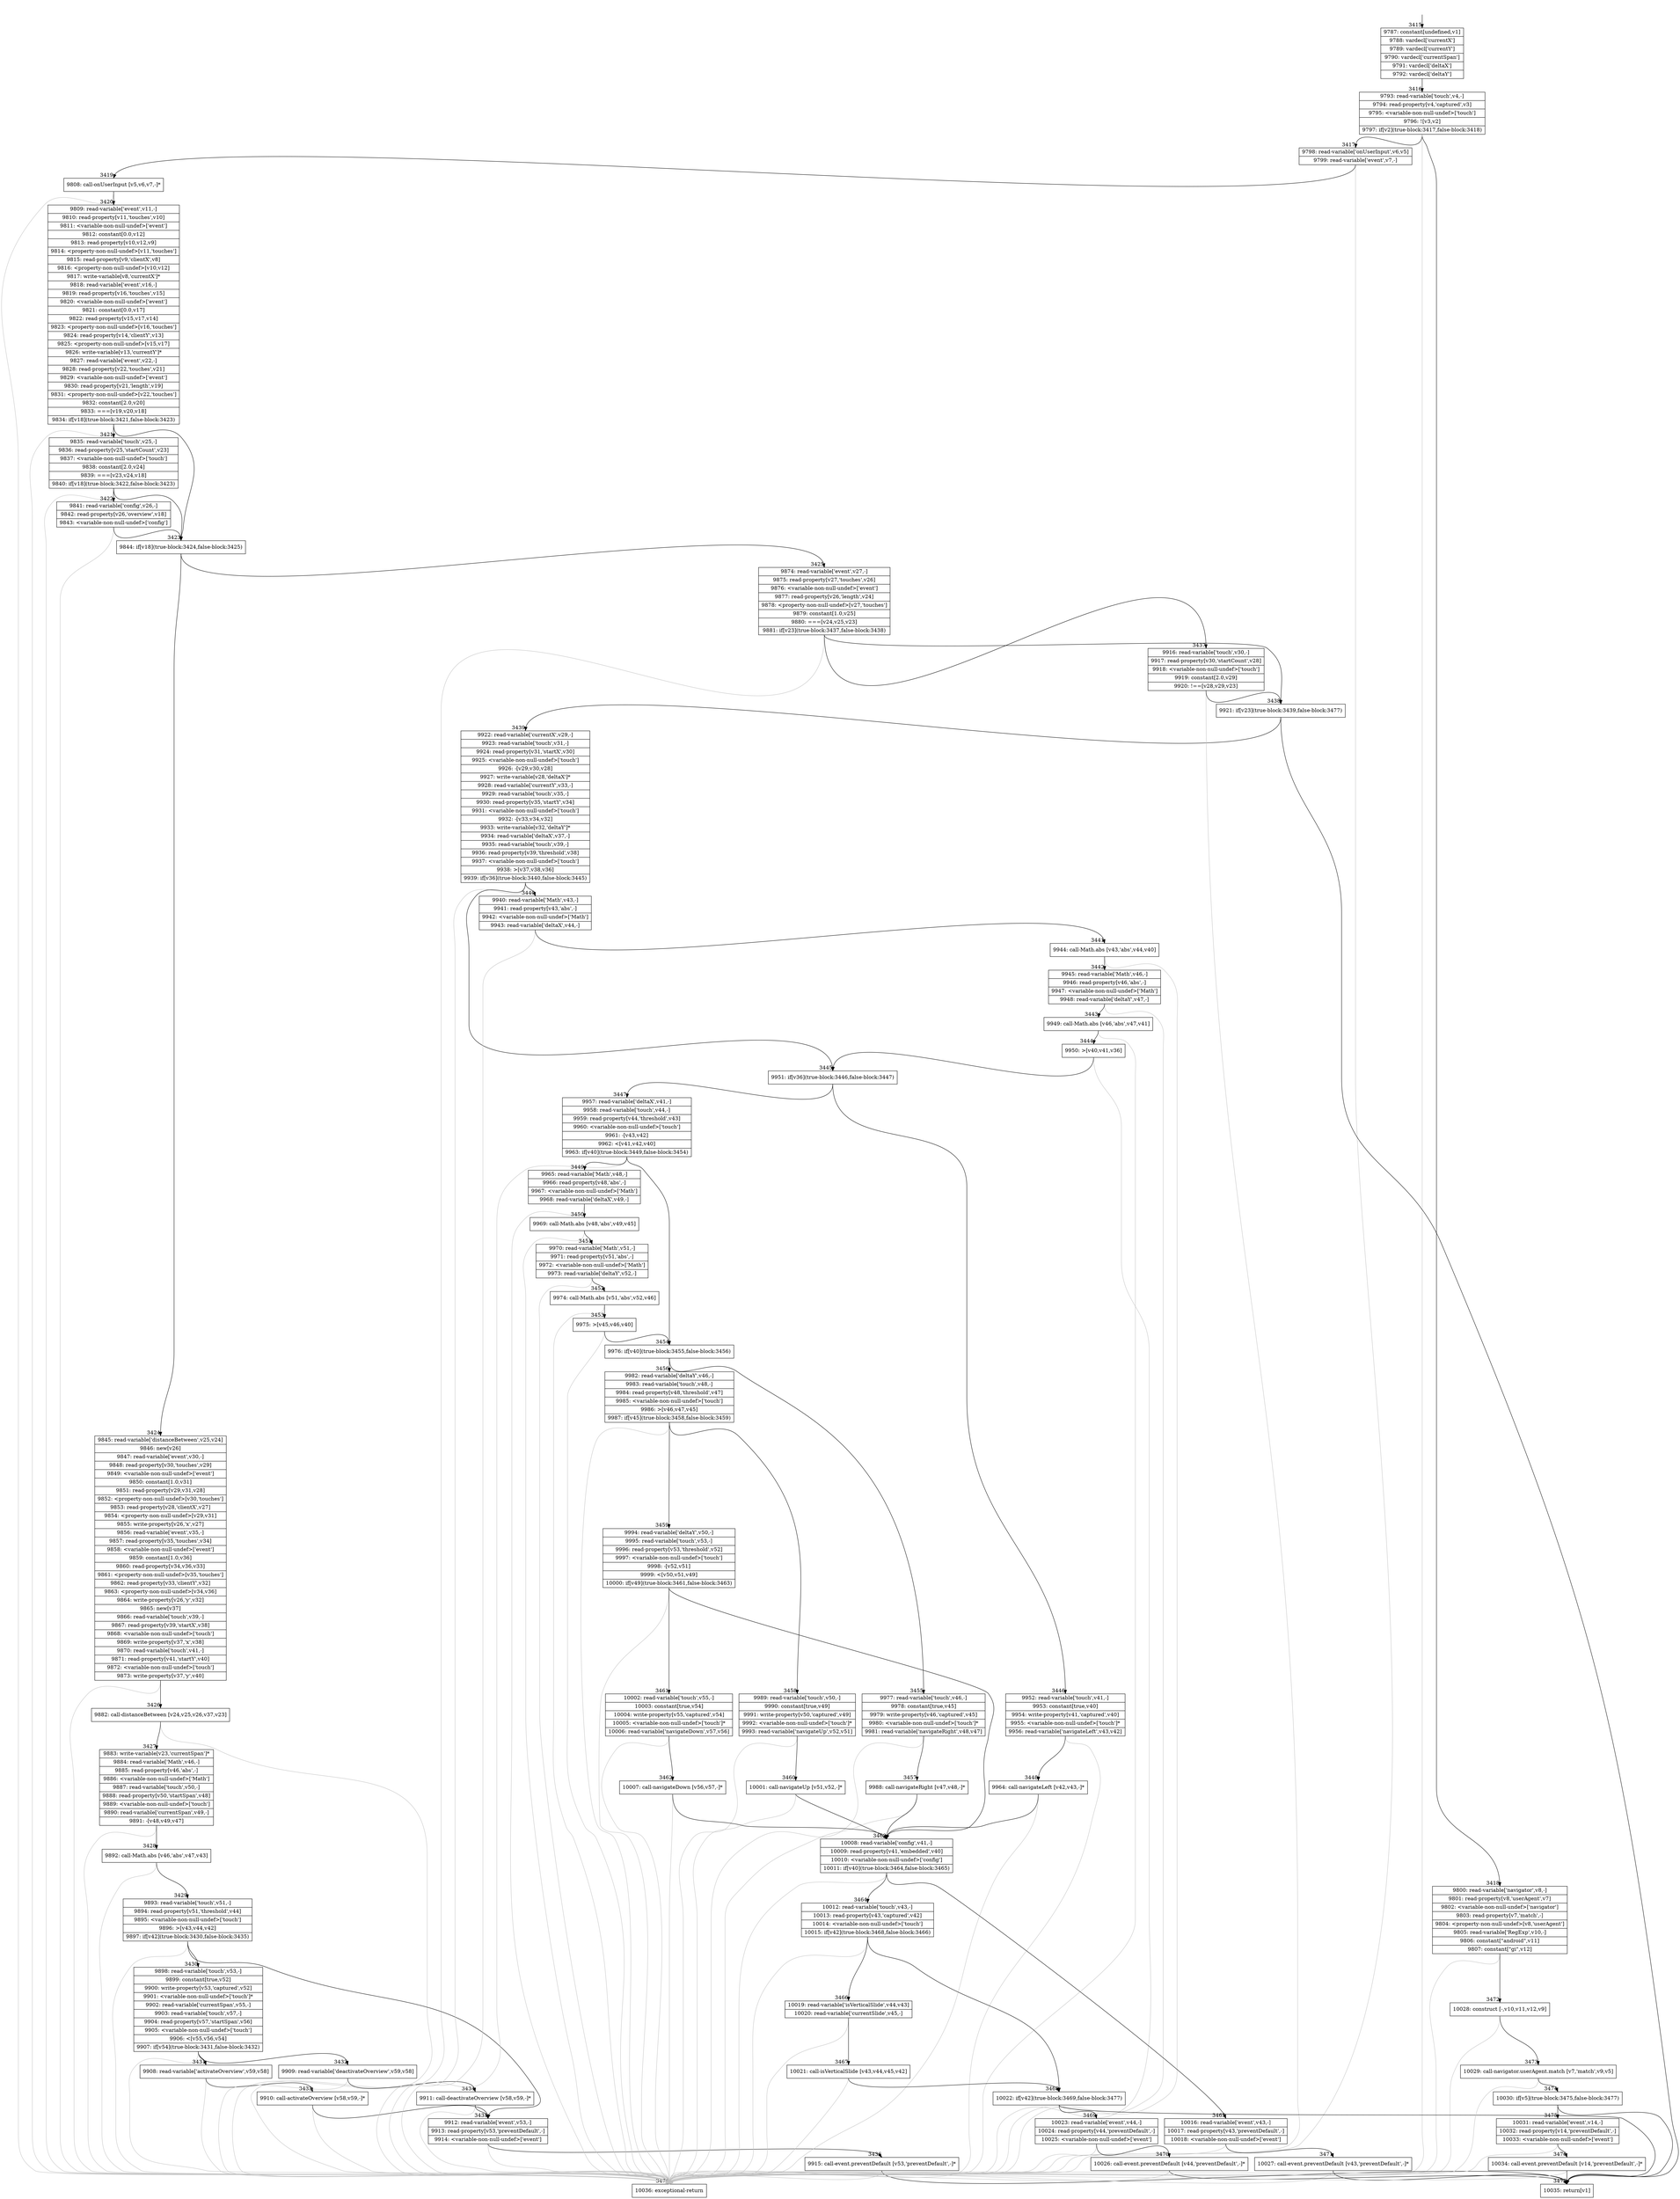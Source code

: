 digraph {
rankdir="TD"
BB_entry197[shape=none,label=""];
BB_entry197 -> BB3415 [tailport=s, headport=n, headlabel="    3415"]
BB3415 [shape=record label="{9787: constant[undefined,v1]|9788: vardecl['currentX']|9789: vardecl['currentY']|9790: vardecl['currentSpan']|9791: vardecl['deltaX']|9792: vardecl['deltaY']}" ] 
BB3415 -> BB3416 [tailport=s, headport=n, headlabel="      3416"]
BB3416 [shape=record label="{9793: read-variable['touch',v4,-]|9794: read-property[v4,'captured',v3]|9795: \<variable-non-null-undef\>['touch']|9796: ![v3,v2]|9797: if[v2](true-block:3417,false-block:3418)}" ] 
BB3416 -> BB3417 [tailport=s, headport=n, headlabel="      3417"]
BB3416 -> BB3418 [tailport=s, headport=n, headlabel="      3418"]
BB3416 -> BB3478 [tailport=s, headport=n, color=gray, headlabel="      3478"]
BB3417 [shape=record label="{9798: read-variable['onUserInput',v6,v5]|9799: read-variable['event',v7,-]}" ] 
BB3417 -> BB3419 [tailport=s, headport=n, headlabel="      3419"]
BB3417 -> BB3478 [tailport=s, headport=n, color=gray]
BB3418 [shape=record label="{9800: read-variable['navigator',v8,-]|9801: read-property[v8,'userAgent',v7]|9802: \<variable-non-null-undef\>['navigator']|9803: read-property[v7,'match',-]|9804: \<property-non-null-undef\>[v8,'userAgent']|9805: read-variable['RegExp',v10,-]|9806: constant[\"android\",v11]|9807: constant[\"gi\",v12]}" ] 
BB3418 -> BB3472 [tailport=s, headport=n, headlabel="      3472"]
BB3418 -> BB3478 [tailport=s, headport=n, color=gray]
BB3419 [shape=record label="{9808: call-onUserInput [v5,v6,v7,-]*}" ] 
BB3419 -> BB3420 [tailport=s, headport=n, headlabel="      3420"]
BB3419 -> BB3478 [tailport=s, headport=n, color=gray]
BB3420 [shape=record label="{9809: read-variable['event',v11,-]|9810: read-property[v11,'touches',v10]|9811: \<variable-non-null-undef\>['event']|9812: constant[0.0,v12]|9813: read-property[v10,v12,v9]|9814: \<property-non-null-undef\>[v11,'touches']|9815: read-property[v9,'clientX',v8]|9816: \<property-non-null-undef\>[v10,v12]|9817: write-variable[v8,'currentX']*|9818: read-variable['event',v16,-]|9819: read-property[v16,'touches',v15]|9820: \<variable-non-null-undef\>['event']|9821: constant[0.0,v17]|9822: read-property[v15,v17,v14]|9823: \<property-non-null-undef\>[v16,'touches']|9824: read-property[v14,'clientY',v13]|9825: \<property-non-null-undef\>[v15,v17]|9826: write-variable[v13,'currentY']*|9827: read-variable['event',v22,-]|9828: read-property[v22,'touches',v21]|9829: \<variable-non-null-undef\>['event']|9830: read-property[v21,'length',v19]|9831: \<property-non-null-undef\>[v22,'touches']|9832: constant[2.0,v20]|9833: ===[v19,v20,v18]|9834: if[v18](true-block:3421,false-block:3423)}" ] 
BB3420 -> BB3423 [tailport=s, headport=n, headlabel="      3423"]
BB3420 -> BB3421 [tailport=s, headport=n, headlabel="      3421"]
BB3420 -> BB3478 [tailport=s, headport=n, color=gray]
BB3421 [shape=record label="{9835: read-variable['touch',v25,-]|9836: read-property[v25,'startCount',v23]|9837: \<variable-non-null-undef\>['touch']|9838: constant[2.0,v24]|9839: ===[v23,v24,v18]|9840: if[v18](true-block:3422,false-block:3423)}" ] 
BB3421 -> BB3423 [tailport=s, headport=n]
BB3421 -> BB3422 [tailport=s, headport=n, headlabel="      3422"]
BB3421 -> BB3478 [tailport=s, headport=n, color=gray]
BB3422 [shape=record label="{9841: read-variable['config',v26,-]|9842: read-property[v26,'overview',v18]|9843: \<variable-non-null-undef\>['config']}" ] 
BB3422 -> BB3423 [tailport=s, headport=n]
BB3422 -> BB3478 [tailport=s, headport=n, color=gray]
BB3423 [shape=record label="{9844: if[v18](true-block:3424,false-block:3425)}" ] 
BB3423 -> BB3424 [tailport=s, headport=n, headlabel="      3424"]
BB3423 -> BB3425 [tailport=s, headport=n, headlabel="      3425"]
BB3424 [shape=record label="{9845: read-variable['distanceBetween',v25,v24]|9846: new[v26]|9847: read-variable['event',v30,-]|9848: read-property[v30,'touches',v29]|9849: \<variable-non-null-undef\>['event']|9850: constant[1.0,v31]|9851: read-property[v29,v31,v28]|9852: \<property-non-null-undef\>[v30,'touches']|9853: read-property[v28,'clientX',v27]|9854: \<property-non-null-undef\>[v29,v31]|9855: write-property[v26,'x',v27]|9856: read-variable['event',v35,-]|9857: read-property[v35,'touches',v34]|9858: \<variable-non-null-undef\>['event']|9859: constant[1.0,v36]|9860: read-property[v34,v36,v33]|9861: \<property-non-null-undef\>[v35,'touches']|9862: read-property[v33,'clientY',v32]|9863: \<property-non-null-undef\>[v34,v36]|9864: write-property[v26,'y',v32]|9865: new[v37]|9866: read-variable['touch',v39,-]|9867: read-property[v39,'startX',v38]|9868: \<variable-non-null-undef\>['touch']|9869: write-property[v37,'x',v38]|9870: read-variable['touch',v41,-]|9871: read-property[v41,'startY',v40]|9872: \<variable-non-null-undef\>['touch']|9873: write-property[v37,'y',v40]}" ] 
BB3424 -> BB3426 [tailport=s, headport=n, headlabel="      3426"]
BB3424 -> BB3478 [tailport=s, headport=n, color=gray]
BB3425 [shape=record label="{9874: read-variable['event',v27,-]|9875: read-property[v27,'touches',v26]|9876: \<variable-non-null-undef\>['event']|9877: read-property[v26,'length',v24]|9878: \<property-non-null-undef\>[v27,'touches']|9879: constant[1.0,v25]|9880: ===[v24,v25,v23]|9881: if[v23](true-block:3437,false-block:3438)}" ] 
BB3425 -> BB3438 [tailport=s, headport=n, headlabel="      3438"]
BB3425 -> BB3437 [tailport=s, headport=n, headlabel="      3437"]
BB3425 -> BB3478 [tailport=s, headport=n, color=gray]
BB3426 [shape=record label="{9882: call-distanceBetween [v24,v25,v26,v37,v23]}" ] 
BB3426 -> BB3427 [tailport=s, headport=n, headlabel="      3427"]
BB3426 -> BB3478 [tailport=s, headport=n, color=gray]
BB3427 [shape=record label="{9883: write-variable[v23,'currentSpan']*|9884: read-variable['Math',v46,-]|9885: read-property[v46,'abs',-]|9886: \<variable-non-null-undef\>['Math']|9887: read-variable['touch',v50,-]|9888: read-property[v50,'startSpan',v48]|9889: \<variable-non-null-undef\>['touch']|9890: read-variable['currentSpan',v49,-]|9891: -[v48,v49,v47]}" ] 
BB3427 -> BB3428 [tailport=s, headport=n, headlabel="      3428"]
BB3427 -> BB3478 [tailport=s, headport=n, color=gray]
BB3428 [shape=record label="{9892: call-Math.abs [v46,'abs',v47,v43]}" ] 
BB3428 -> BB3429 [tailport=s, headport=n, headlabel="      3429"]
BB3428 -> BB3478 [tailport=s, headport=n, color=gray]
BB3429 [shape=record label="{9893: read-variable['touch',v51,-]|9894: read-property[v51,'threshold',v44]|9895: \<variable-non-null-undef\>['touch']|9896: \>[v43,v44,v42]|9897: if[v42](true-block:3430,false-block:3435)}" ] 
BB3429 -> BB3430 [tailport=s, headport=n, headlabel="      3430"]
BB3429 -> BB3435 [tailport=s, headport=n, headlabel="      3435"]
BB3429 -> BB3478 [tailport=s, headport=n, color=gray]
BB3430 [shape=record label="{9898: read-variable['touch',v53,-]|9899: constant[true,v52]|9900: write-property[v53,'captured',v52]|9901: \<variable-non-null-undef\>['touch']*|9902: read-variable['currentSpan',v55,-]|9903: read-variable['touch',v57,-]|9904: read-property[v57,'startSpan',v56]|9905: \<variable-non-null-undef\>['touch']|9906: \<[v55,v56,v54]|9907: if[v54](true-block:3431,false-block:3432)}" ] 
BB3430 -> BB3431 [tailport=s, headport=n, headlabel="      3431"]
BB3430 -> BB3432 [tailport=s, headport=n, headlabel="      3432"]
BB3430 -> BB3478 [tailport=s, headport=n, color=gray]
BB3431 [shape=record label="{9908: read-variable['activateOverview',v59,v58]}" ] 
BB3431 -> BB3433 [tailport=s, headport=n, headlabel="      3433"]
BB3431 -> BB3478 [tailport=s, headport=n, color=gray]
BB3432 [shape=record label="{9909: read-variable['deactivateOverview',v59,v58]}" ] 
BB3432 -> BB3434 [tailport=s, headport=n, headlabel="      3434"]
BB3432 -> BB3478 [tailport=s, headport=n, color=gray]
BB3433 [shape=record label="{9910: call-activateOverview [v58,v59,-]*}" ] 
BB3433 -> BB3435 [tailport=s, headport=n]
BB3433 -> BB3478 [tailport=s, headport=n, color=gray]
BB3434 [shape=record label="{9911: call-deactivateOverview [v58,v59,-]*}" ] 
BB3434 -> BB3435 [tailport=s, headport=n]
BB3434 -> BB3478 [tailport=s, headport=n, color=gray]
BB3435 [shape=record label="{9912: read-variable['event',v53,-]|9913: read-property[v53,'preventDefault',-]|9914: \<variable-non-null-undef\>['event']}" ] 
BB3435 -> BB3436 [tailport=s, headport=n, headlabel="      3436"]
BB3435 -> BB3478 [tailport=s, headport=n, color=gray]
BB3436 [shape=record label="{9915: call-event.preventDefault [v53,'preventDefault',-]*}" ] 
BB3436 -> BB3477 [tailport=s, headport=n, headlabel="      3477"]
BB3436 -> BB3478 [tailport=s, headport=n, color=gray]
BB3437 [shape=record label="{9916: read-variable['touch',v30,-]|9917: read-property[v30,'startCount',v28]|9918: \<variable-non-null-undef\>['touch']|9919: constant[2.0,v29]|9920: !==[v28,v29,v23]}" ] 
BB3437 -> BB3438 [tailport=s, headport=n]
BB3437 -> BB3478 [tailport=s, headport=n, color=gray]
BB3438 [shape=record label="{9921: if[v23](true-block:3439,false-block:3477)}" ] 
BB3438 -> BB3439 [tailport=s, headport=n, headlabel="      3439"]
BB3438 -> BB3477 [tailport=s, headport=n]
BB3439 [shape=record label="{9922: read-variable['currentX',v29,-]|9923: read-variable['touch',v31,-]|9924: read-property[v31,'startX',v30]|9925: \<variable-non-null-undef\>['touch']|9926: -[v29,v30,v28]|9927: write-variable[v28,'deltaX']*|9928: read-variable['currentY',v33,-]|9929: read-variable['touch',v35,-]|9930: read-property[v35,'startY',v34]|9931: \<variable-non-null-undef\>['touch']|9932: -[v33,v34,v32]|9933: write-variable[v32,'deltaY']*|9934: read-variable['deltaX',v37,-]|9935: read-variable['touch',v39,-]|9936: read-property[v39,'threshold',v38]|9937: \<variable-non-null-undef\>['touch']|9938: \>[v37,v38,v36]|9939: if[v36](true-block:3440,false-block:3445)}" ] 
BB3439 -> BB3445 [tailport=s, headport=n, headlabel="      3445"]
BB3439 -> BB3440 [tailport=s, headport=n, headlabel="      3440"]
BB3439 -> BB3478 [tailport=s, headport=n, color=gray]
BB3440 [shape=record label="{9940: read-variable['Math',v43,-]|9941: read-property[v43,'abs',-]|9942: \<variable-non-null-undef\>['Math']|9943: read-variable['deltaX',v44,-]}" ] 
BB3440 -> BB3441 [tailport=s, headport=n, headlabel="      3441"]
BB3440 -> BB3478 [tailport=s, headport=n, color=gray]
BB3441 [shape=record label="{9944: call-Math.abs [v43,'abs',v44,v40]}" ] 
BB3441 -> BB3442 [tailport=s, headport=n, headlabel="      3442"]
BB3441 -> BB3478 [tailport=s, headport=n, color=gray]
BB3442 [shape=record label="{9945: read-variable['Math',v46,-]|9946: read-property[v46,'abs',-]|9947: \<variable-non-null-undef\>['Math']|9948: read-variable['deltaY',v47,-]}" ] 
BB3442 -> BB3443 [tailport=s, headport=n, headlabel="      3443"]
BB3442 -> BB3478 [tailport=s, headport=n, color=gray]
BB3443 [shape=record label="{9949: call-Math.abs [v46,'abs',v47,v41]}" ] 
BB3443 -> BB3444 [tailport=s, headport=n, headlabel="      3444"]
BB3443 -> BB3478 [tailport=s, headport=n, color=gray]
BB3444 [shape=record label="{9950: \>[v40,v41,v36]}" ] 
BB3444 -> BB3445 [tailport=s, headport=n]
BB3444 -> BB3478 [tailport=s, headport=n, color=gray]
BB3445 [shape=record label="{9951: if[v36](true-block:3446,false-block:3447)}" ] 
BB3445 -> BB3446 [tailport=s, headport=n, headlabel="      3446"]
BB3445 -> BB3447 [tailport=s, headport=n, headlabel="      3447"]
BB3446 [shape=record label="{9952: read-variable['touch',v41,-]|9953: constant[true,v40]|9954: write-property[v41,'captured',v40]|9955: \<variable-non-null-undef\>['touch']*|9956: read-variable['navigateLeft',v43,v42]}" ] 
BB3446 -> BB3448 [tailport=s, headport=n, headlabel="      3448"]
BB3446 -> BB3478 [tailport=s, headport=n, color=gray]
BB3447 [shape=record label="{9957: read-variable['deltaX',v41,-]|9958: read-variable['touch',v44,-]|9959: read-property[v44,'threshold',v43]|9960: \<variable-non-null-undef\>['touch']|9961: -[v43,v42]|9962: \<[v41,v42,v40]|9963: if[v40](true-block:3449,false-block:3454)}" ] 
BB3447 -> BB3454 [tailport=s, headport=n, headlabel="      3454"]
BB3447 -> BB3449 [tailport=s, headport=n, headlabel="      3449"]
BB3447 -> BB3478 [tailport=s, headport=n, color=gray]
BB3448 [shape=record label="{9964: call-navigateLeft [v42,v43,-]*}" ] 
BB3448 -> BB3463 [tailport=s, headport=n, headlabel="      3463"]
BB3448 -> BB3478 [tailport=s, headport=n, color=gray]
BB3449 [shape=record label="{9965: read-variable['Math',v48,-]|9966: read-property[v48,'abs',-]|9967: \<variable-non-null-undef\>['Math']|9968: read-variable['deltaX',v49,-]}" ] 
BB3449 -> BB3450 [tailport=s, headport=n, headlabel="      3450"]
BB3449 -> BB3478 [tailport=s, headport=n, color=gray]
BB3450 [shape=record label="{9969: call-Math.abs [v48,'abs',v49,v45]}" ] 
BB3450 -> BB3451 [tailport=s, headport=n, headlabel="      3451"]
BB3450 -> BB3478 [tailport=s, headport=n, color=gray]
BB3451 [shape=record label="{9970: read-variable['Math',v51,-]|9971: read-property[v51,'abs',-]|9972: \<variable-non-null-undef\>['Math']|9973: read-variable['deltaY',v52,-]}" ] 
BB3451 -> BB3452 [tailport=s, headport=n, headlabel="      3452"]
BB3451 -> BB3478 [tailport=s, headport=n, color=gray]
BB3452 [shape=record label="{9974: call-Math.abs [v51,'abs',v52,v46]}" ] 
BB3452 -> BB3453 [tailport=s, headport=n, headlabel="      3453"]
BB3452 -> BB3478 [tailport=s, headport=n, color=gray]
BB3453 [shape=record label="{9975: \>[v45,v46,v40]}" ] 
BB3453 -> BB3454 [tailport=s, headport=n]
BB3453 -> BB3478 [tailport=s, headport=n, color=gray]
BB3454 [shape=record label="{9976: if[v40](true-block:3455,false-block:3456)}" ] 
BB3454 -> BB3455 [tailport=s, headport=n, headlabel="      3455"]
BB3454 -> BB3456 [tailport=s, headport=n, headlabel="      3456"]
BB3455 [shape=record label="{9977: read-variable['touch',v46,-]|9978: constant[true,v45]|9979: write-property[v46,'captured',v45]|9980: \<variable-non-null-undef\>['touch']*|9981: read-variable['navigateRight',v48,v47]}" ] 
BB3455 -> BB3457 [tailport=s, headport=n, headlabel="      3457"]
BB3455 -> BB3478 [tailport=s, headport=n, color=gray]
BB3456 [shape=record label="{9982: read-variable['deltaY',v46,-]|9983: read-variable['touch',v48,-]|9984: read-property[v48,'threshold',v47]|9985: \<variable-non-null-undef\>['touch']|9986: \>[v46,v47,v45]|9987: if[v45](true-block:3458,false-block:3459)}" ] 
BB3456 -> BB3458 [tailport=s, headport=n, headlabel="      3458"]
BB3456 -> BB3459 [tailport=s, headport=n, headlabel="      3459"]
BB3456 -> BB3478 [tailport=s, headport=n, color=gray]
BB3457 [shape=record label="{9988: call-navigateRight [v47,v48,-]*}" ] 
BB3457 -> BB3463 [tailport=s, headport=n]
BB3457 -> BB3478 [tailport=s, headport=n, color=gray]
BB3458 [shape=record label="{9989: read-variable['touch',v50,-]|9990: constant[true,v49]|9991: write-property[v50,'captured',v49]|9992: \<variable-non-null-undef\>['touch']*|9993: read-variable['navigateUp',v52,v51]}" ] 
BB3458 -> BB3460 [tailport=s, headport=n, headlabel="      3460"]
BB3458 -> BB3478 [tailport=s, headport=n, color=gray]
BB3459 [shape=record label="{9994: read-variable['deltaY',v50,-]|9995: read-variable['touch',v53,-]|9996: read-property[v53,'threshold',v52]|9997: \<variable-non-null-undef\>['touch']|9998: -[v52,v51]|9999: \<[v50,v51,v49]|10000: if[v49](true-block:3461,false-block:3463)}" ] 
BB3459 -> BB3461 [tailport=s, headport=n, headlabel="      3461"]
BB3459 -> BB3463 [tailport=s, headport=n]
BB3459 -> BB3478 [tailport=s, headport=n, color=gray]
BB3460 [shape=record label="{10001: call-navigateUp [v51,v52,-]*}" ] 
BB3460 -> BB3463 [tailport=s, headport=n]
BB3460 -> BB3478 [tailport=s, headport=n, color=gray]
BB3461 [shape=record label="{10002: read-variable['touch',v55,-]|10003: constant[true,v54]|10004: write-property[v55,'captured',v54]|10005: \<variable-non-null-undef\>['touch']*|10006: read-variable['navigateDown',v57,v56]}" ] 
BB3461 -> BB3462 [tailport=s, headport=n, headlabel="      3462"]
BB3461 -> BB3478 [tailport=s, headport=n, color=gray]
BB3462 [shape=record label="{10007: call-navigateDown [v56,v57,-]*}" ] 
BB3462 -> BB3463 [tailport=s, headport=n]
BB3462 -> BB3478 [tailport=s, headport=n, color=gray]
BB3463 [shape=record label="{10008: read-variable['config',v41,-]|10009: read-property[v41,'embedded',v40]|10010: \<variable-non-null-undef\>['config']|10011: if[v40](true-block:3464,false-block:3465)}" ] 
BB3463 -> BB3464 [tailport=s, headport=n, headlabel="      3464"]
BB3463 -> BB3465 [tailport=s, headport=n, headlabel="      3465"]
BB3463 -> BB3478 [tailport=s, headport=n, color=gray]
BB3464 [shape=record label="{10012: read-variable['touch',v43,-]|10013: read-property[v43,'captured',v42]|10014: \<variable-non-null-undef\>['touch']|10015: if[v42](true-block:3468,false-block:3466)}" ] 
BB3464 -> BB3468 [tailport=s, headport=n, headlabel="      3468"]
BB3464 -> BB3466 [tailport=s, headport=n, headlabel="      3466"]
BB3464 -> BB3478 [tailport=s, headport=n, color=gray]
BB3465 [shape=record label="{10016: read-variable['event',v43,-]|10017: read-property[v43,'preventDefault',-]|10018: \<variable-non-null-undef\>['event']}" ] 
BB3465 -> BB3471 [tailport=s, headport=n, headlabel="      3471"]
BB3465 -> BB3478 [tailport=s, headport=n, color=gray]
BB3466 [shape=record label="{10019: read-variable['isVerticalSlide',v44,v43]|10020: read-variable['currentSlide',v45,-]}" ] 
BB3466 -> BB3467 [tailport=s, headport=n, headlabel="      3467"]
BB3466 -> BB3478 [tailport=s, headport=n, color=gray]
BB3467 [shape=record label="{10021: call-isVerticalSlide [v43,v44,v45,v42]}" ] 
BB3467 -> BB3468 [tailport=s, headport=n]
BB3467 -> BB3478 [tailport=s, headport=n, color=gray]
BB3468 [shape=record label="{10022: if[v42](true-block:3469,false-block:3477)}" ] 
BB3468 -> BB3469 [tailport=s, headport=n, headlabel="      3469"]
BB3468 -> BB3477 [tailport=s, headport=n]
BB3469 [shape=record label="{10023: read-variable['event',v44,-]|10024: read-property[v44,'preventDefault',-]|10025: \<variable-non-null-undef\>['event']}" ] 
BB3469 -> BB3470 [tailport=s, headport=n, headlabel="      3470"]
BB3469 -> BB3478 [tailport=s, headport=n, color=gray]
BB3470 [shape=record label="{10026: call-event.preventDefault [v44,'preventDefault',-]*}" ] 
BB3470 -> BB3477 [tailport=s, headport=n]
BB3470 -> BB3478 [tailport=s, headport=n, color=gray]
BB3471 [shape=record label="{10027: call-event.preventDefault [v43,'preventDefault',-]*}" ] 
BB3471 -> BB3477 [tailport=s, headport=n]
BB3471 -> BB3478 [tailport=s, headport=n, color=gray]
BB3472 [shape=record label="{10028: construct [-,v10,v11,v12,v9]}" ] 
BB3472 -> BB3473 [tailport=s, headport=n, headlabel="      3473"]
BB3472 -> BB3478 [tailport=s, headport=n, color=gray]
BB3473 [shape=record label="{10029: call-navigator.userAgent.match [v7,'match',v9,v5]}" ] 
BB3473 -> BB3474 [tailport=s, headport=n, headlabel="      3474"]
BB3473 -> BB3478 [tailport=s, headport=n, color=gray]
BB3474 [shape=record label="{10030: if[v5](true-block:3475,false-block:3477)}" ] 
BB3474 -> BB3475 [tailport=s, headport=n, headlabel="      3475"]
BB3474 -> BB3477 [tailport=s, headport=n]
BB3475 [shape=record label="{10031: read-variable['event',v14,-]|10032: read-property[v14,'preventDefault',-]|10033: \<variable-non-null-undef\>['event']}" ] 
BB3475 -> BB3476 [tailport=s, headport=n, headlabel="      3476"]
BB3475 -> BB3478 [tailport=s, headport=n, color=gray]
BB3476 [shape=record label="{10034: call-event.preventDefault [v14,'preventDefault',-]*}" ] 
BB3476 -> BB3477 [tailport=s, headport=n]
BB3476 -> BB3478 [tailport=s, headport=n, color=gray]
BB3477 [shape=record label="{10035: return[v1]}" ] 
BB3478 [shape=record label="{10036: exceptional-return}" ] 
//#$~ 3969
}
